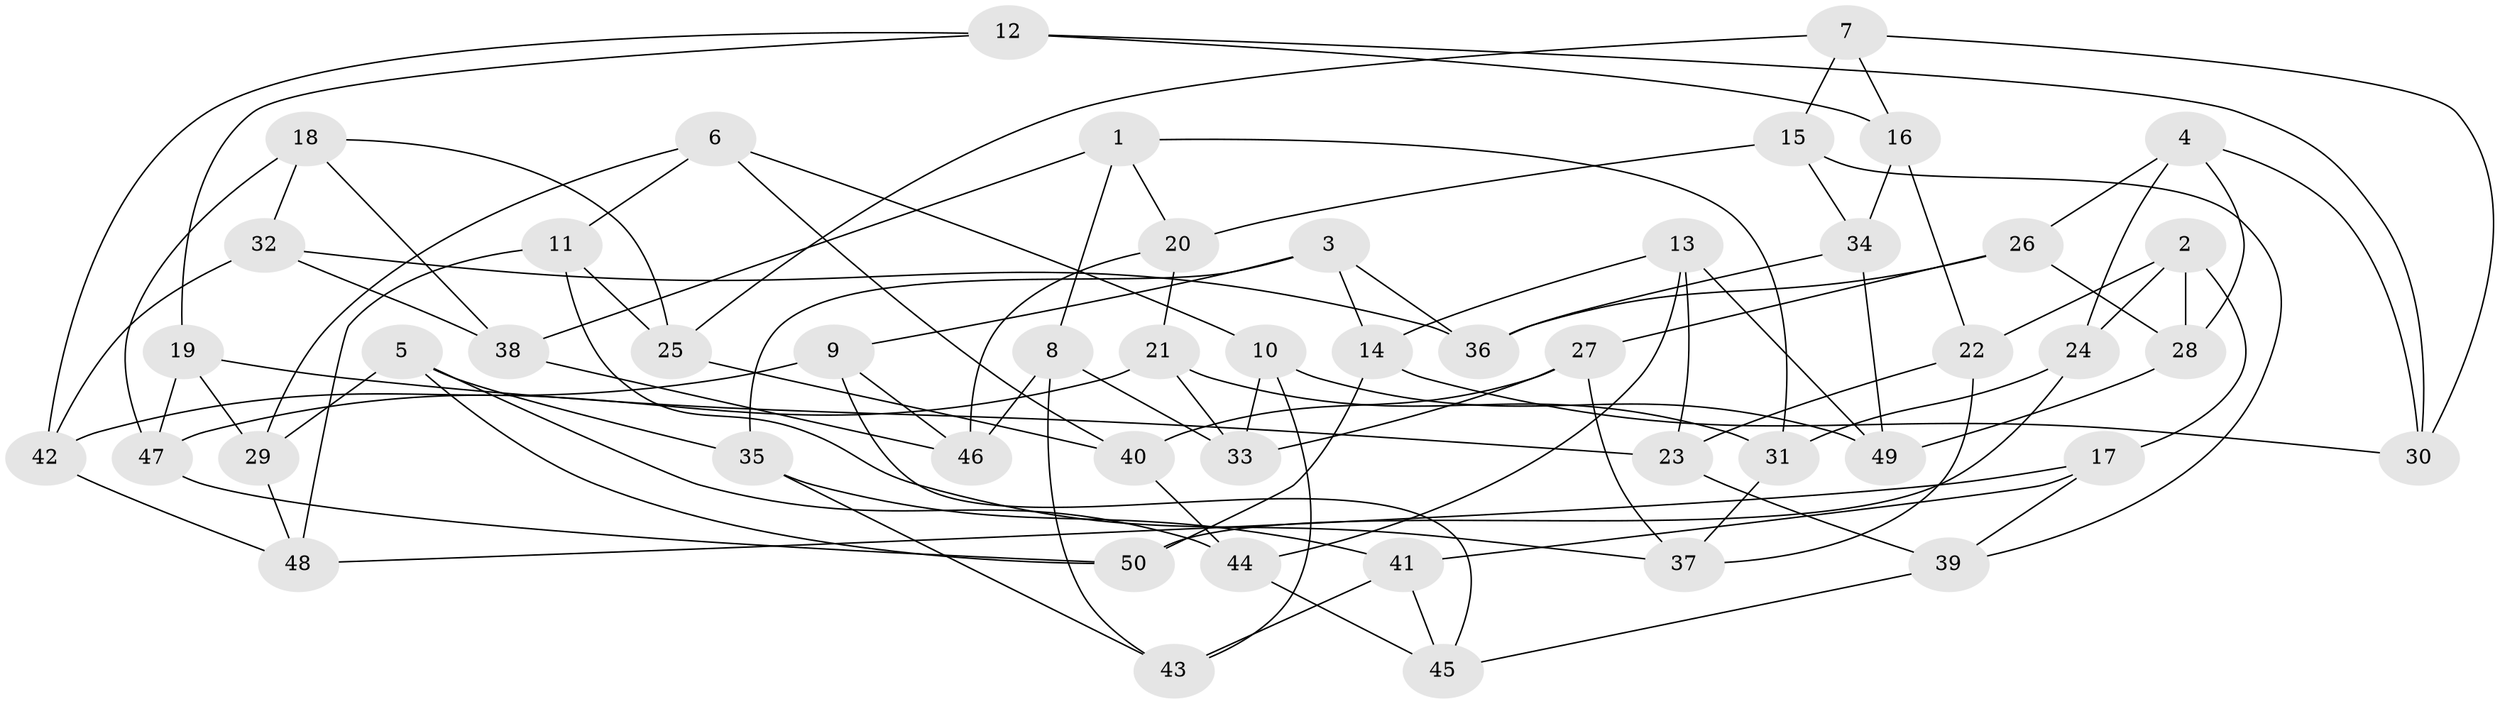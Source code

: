 // Generated by graph-tools (version 1.1) at 2025/27/03/09/25 03:27:02]
// undirected, 50 vertices, 100 edges
graph export_dot {
graph [start="1"]
  node [color=gray90,style=filled];
  1;
  2;
  3;
  4;
  5;
  6;
  7;
  8;
  9;
  10;
  11;
  12;
  13;
  14;
  15;
  16;
  17;
  18;
  19;
  20;
  21;
  22;
  23;
  24;
  25;
  26;
  27;
  28;
  29;
  30;
  31;
  32;
  33;
  34;
  35;
  36;
  37;
  38;
  39;
  40;
  41;
  42;
  43;
  44;
  45;
  46;
  47;
  48;
  49;
  50;
  1 -- 31;
  1 -- 20;
  1 -- 38;
  1 -- 8;
  2 -- 22;
  2 -- 28;
  2 -- 24;
  2 -- 17;
  3 -- 35;
  3 -- 36;
  3 -- 14;
  3 -- 9;
  4 -- 26;
  4 -- 28;
  4 -- 24;
  4 -- 30;
  5 -- 29;
  5 -- 44;
  5 -- 35;
  5 -- 50;
  6 -- 10;
  6 -- 40;
  6 -- 29;
  6 -- 11;
  7 -- 15;
  7 -- 25;
  7 -- 16;
  7 -- 30;
  8 -- 46;
  8 -- 33;
  8 -- 43;
  9 -- 46;
  9 -- 42;
  9 -- 45;
  10 -- 49;
  10 -- 43;
  10 -- 33;
  11 -- 37;
  11 -- 25;
  11 -- 48;
  12 -- 16;
  12 -- 19;
  12 -- 30;
  12 -- 42;
  13 -- 44;
  13 -- 49;
  13 -- 23;
  13 -- 14;
  14 -- 30;
  14 -- 50;
  15 -- 20;
  15 -- 34;
  15 -- 39;
  16 -- 34;
  16 -- 22;
  17 -- 48;
  17 -- 41;
  17 -- 39;
  18 -- 47;
  18 -- 25;
  18 -- 32;
  18 -- 38;
  19 -- 29;
  19 -- 23;
  19 -- 47;
  20 -- 21;
  20 -- 46;
  21 -- 31;
  21 -- 47;
  21 -- 33;
  22 -- 37;
  22 -- 23;
  23 -- 39;
  24 -- 31;
  24 -- 50;
  25 -- 40;
  26 -- 36;
  26 -- 27;
  26 -- 28;
  27 -- 37;
  27 -- 40;
  27 -- 33;
  28 -- 49;
  29 -- 48;
  31 -- 37;
  32 -- 36;
  32 -- 38;
  32 -- 42;
  34 -- 36;
  34 -- 49;
  35 -- 43;
  35 -- 41;
  38 -- 46;
  39 -- 45;
  40 -- 44;
  41 -- 43;
  41 -- 45;
  42 -- 48;
  44 -- 45;
  47 -- 50;
}
